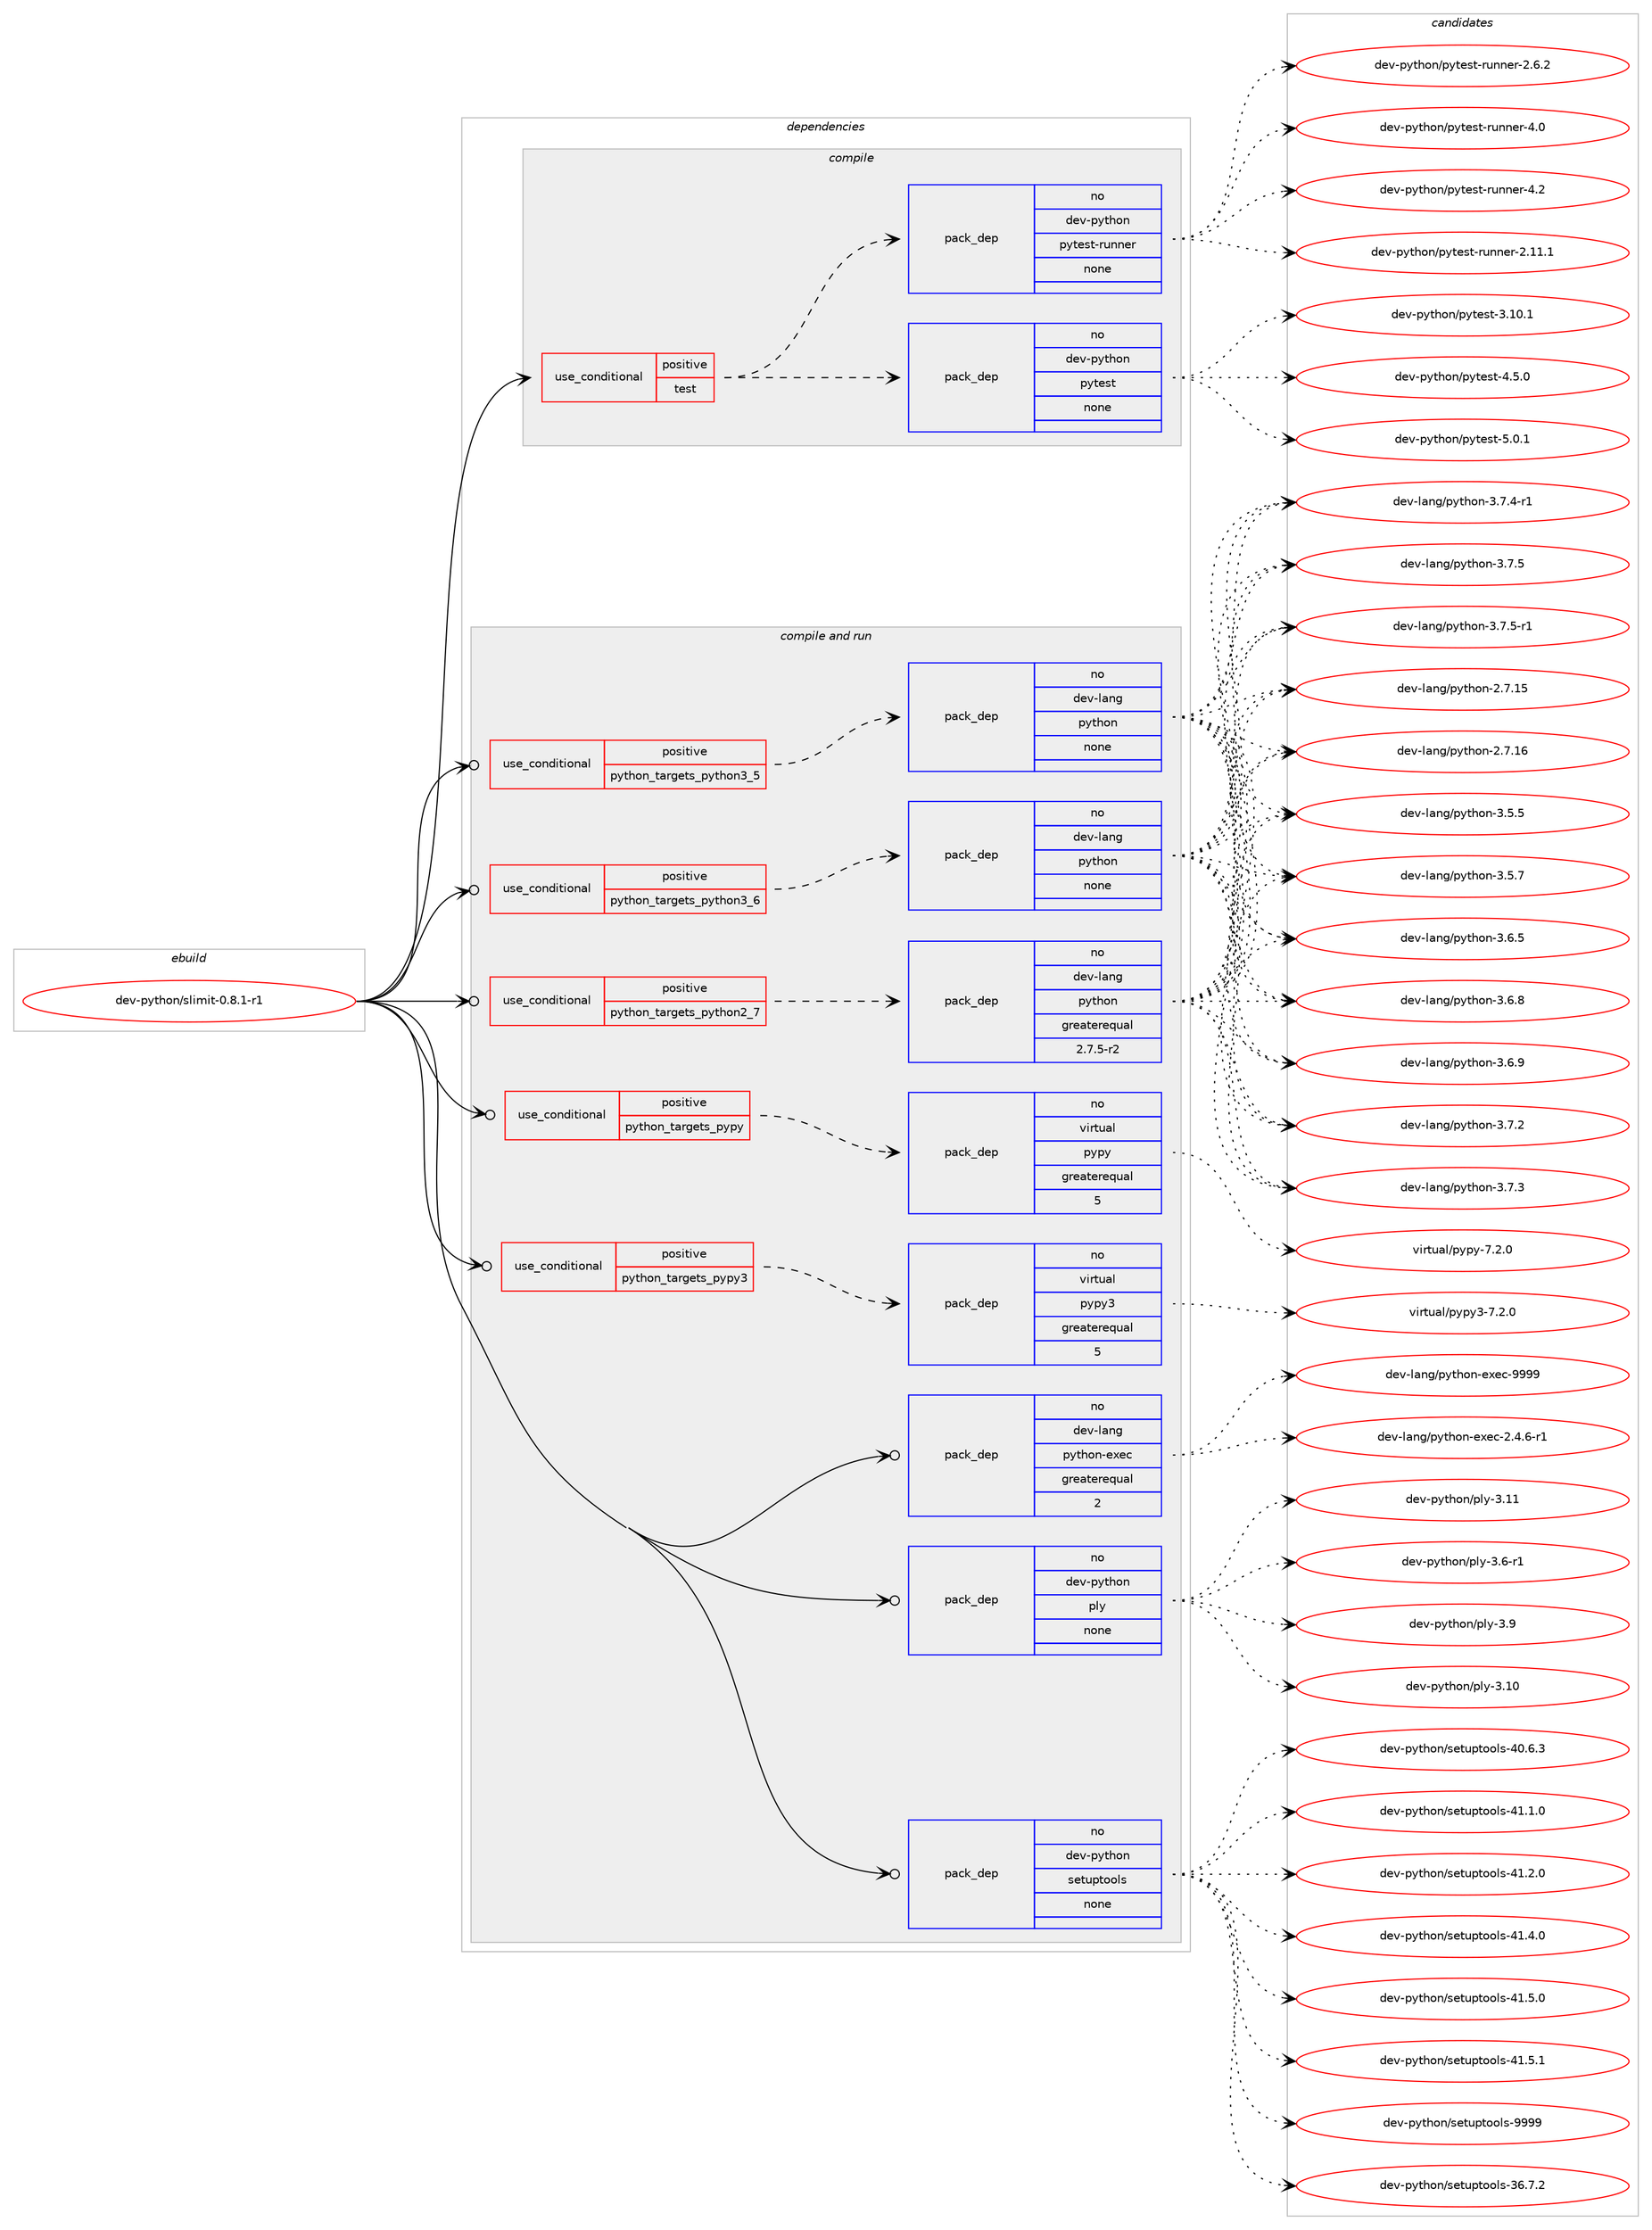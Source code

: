 digraph prolog {

# *************
# Graph options
# *************

newrank=true;
concentrate=true;
compound=true;
graph [rankdir=LR,fontname=Helvetica,fontsize=10,ranksep=1.5];#, ranksep=2.5, nodesep=0.2];
edge  [arrowhead=vee];
node  [fontname=Helvetica,fontsize=10];

# **********
# The ebuild
# **********

subgraph cluster_leftcol {
color=gray;
rank=same;
label=<<i>ebuild</i>>;
id [label="dev-python/slimit-0.8.1-r1", color=red, width=4, href="../dev-python/slimit-0.8.1-r1.svg"];
}

# ****************
# The dependencies
# ****************

subgraph cluster_midcol {
color=gray;
label=<<i>dependencies</i>>;
subgraph cluster_compile {
fillcolor="#eeeeee";
style=filled;
label=<<i>compile</i>>;
subgraph cond149451 {
dependency637488 [label=<<TABLE BORDER="0" CELLBORDER="1" CELLSPACING="0" CELLPADDING="4"><TR><TD ROWSPAN="3" CELLPADDING="10">use_conditional</TD></TR><TR><TD>positive</TD></TR><TR><TD>test</TD></TR></TABLE>>, shape=none, color=red];
subgraph pack476156 {
dependency637489 [label=<<TABLE BORDER="0" CELLBORDER="1" CELLSPACING="0" CELLPADDING="4" WIDTH="220"><TR><TD ROWSPAN="6" CELLPADDING="30">pack_dep</TD></TR><TR><TD WIDTH="110">no</TD></TR><TR><TD>dev-python</TD></TR><TR><TD>pytest</TD></TR><TR><TD>none</TD></TR><TR><TD></TD></TR></TABLE>>, shape=none, color=blue];
}
dependency637488:e -> dependency637489:w [weight=20,style="dashed",arrowhead="vee"];
subgraph pack476157 {
dependency637490 [label=<<TABLE BORDER="0" CELLBORDER="1" CELLSPACING="0" CELLPADDING="4" WIDTH="220"><TR><TD ROWSPAN="6" CELLPADDING="30">pack_dep</TD></TR><TR><TD WIDTH="110">no</TD></TR><TR><TD>dev-python</TD></TR><TR><TD>pytest-runner</TD></TR><TR><TD>none</TD></TR><TR><TD></TD></TR></TABLE>>, shape=none, color=blue];
}
dependency637488:e -> dependency637490:w [weight=20,style="dashed",arrowhead="vee"];
}
id:e -> dependency637488:w [weight=20,style="solid",arrowhead="vee"];
}
subgraph cluster_compileandrun {
fillcolor="#eeeeee";
style=filled;
label=<<i>compile and run</i>>;
subgraph cond149452 {
dependency637491 [label=<<TABLE BORDER="0" CELLBORDER="1" CELLSPACING="0" CELLPADDING="4"><TR><TD ROWSPAN="3" CELLPADDING="10">use_conditional</TD></TR><TR><TD>positive</TD></TR><TR><TD>python_targets_pypy</TD></TR></TABLE>>, shape=none, color=red];
subgraph pack476158 {
dependency637492 [label=<<TABLE BORDER="0" CELLBORDER="1" CELLSPACING="0" CELLPADDING="4" WIDTH="220"><TR><TD ROWSPAN="6" CELLPADDING="30">pack_dep</TD></TR><TR><TD WIDTH="110">no</TD></TR><TR><TD>virtual</TD></TR><TR><TD>pypy</TD></TR><TR><TD>greaterequal</TD></TR><TR><TD>5</TD></TR></TABLE>>, shape=none, color=blue];
}
dependency637491:e -> dependency637492:w [weight=20,style="dashed",arrowhead="vee"];
}
id:e -> dependency637491:w [weight=20,style="solid",arrowhead="odotvee"];
subgraph cond149453 {
dependency637493 [label=<<TABLE BORDER="0" CELLBORDER="1" CELLSPACING="0" CELLPADDING="4"><TR><TD ROWSPAN="3" CELLPADDING="10">use_conditional</TD></TR><TR><TD>positive</TD></TR><TR><TD>python_targets_pypy3</TD></TR></TABLE>>, shape=none, color=red];
subgraph pack476159 {
dependency637494 [label=<<TABLE BORDER="0" CELLBORDER="1" CELLSPACING="0" CELLPADDING="4" WIDTH="220"><TR><TD ROWSPAN="6" CELLPADDING="30">pack_dep</TD></TR><TR><TD WIDTH="110">no</TD></TR><TR><TD>virtual</TD></TR><TR><TD>pypy3</TD></TR><TR><TD>greaterequal</TD></TR><TR><TD>5</TD></TR></TABLE>>, shape=none, color=blue];
}
dependency637493:e -> dependency637494:w [weight=20,style="dashed",arrowhead="vee"];
}
id:e -> dependency637493:w [weight=20,style="solid",arrowhead="odotvee"];
subgraph cond149454 {
dependency637495 [label=<<TABLE BORDER="0" CELLBORDER="1" CELLSPACING="0" CELLPADDING="4"><TR><TD ROWSPAN="3" CELLPADDING="10">use_conditional</TD></TR><TR><TD>positive</TD></TR><TR><TD>python_targets_python2_7</TD></TR></TABLE>>, shape=none, color=red];
subgraph pack476160 {
dependency637496 [label=<<TABLE BORDER="0" CELLBORDER="1" CELLSPACING="0" CELLPADDING="4" WIDTH="220"><TR><TD ROWSPAN="6" CELLPADDING="30">pack_dep</TD></TR><TR><TD WIDTH="110">no</TD></TR><TR><TD>dev-lang</TD></TR><TR><TD>python</TD></TR><TR><TD>greaterequal</TD></TR><TR><TD>2.7.5-r2</TD></TR></TABLE>>, shape=none, color=blue];
}
dependency637495:e -> dependency637496:w [weight=20,style="dashed",arrowhead="vee"];
}
id:e -> dependency637495:w [weight=20,style="solid",arrowhead="odotvee"];
subgraph cond149455 {
dependency637497 [label=<<TABLE BORDER="0" CELLBORDER="1" CELLSPACING="0" CELLPADDING="4"><TR><TD ROWSPAN="3" CELLPADDING="10">use_conditional</TD></TR><TR><TD>positive</TD></TR><TR><TD>python_targets_python3_5</TD></TR></TABLE>>, shape=none, color=red];
subgraph pack476161 {
dependency637498 [label=<<TABLE BORDER="0" CELLBORDER="1" CELLSPACING="0" CELLPADDING="4" WIDTH="220"><TR><TD ROWSPAN="6" CELLPADDING="30">pack_dep</TD></TR><TR><TD WIDTH="110">no</TD></TR><TR><TD>dev-lang</TD></TR><TR><TD>python</TD></TR><TR><TD>none</TD></TR><TR><TD></TD></TR></TABLE>>, shape=none, color=blue];
}
dependency637497:e -> dependency637498:w [weight=20,style="dashed",arrowhead="vee"];
}
id:e -> dependency637497:w [weight=20,style="solid",arrowhead="odotvee"];
subgraph cond149456 {
dependency637499 [label=<<TABLE BORDER="0" CELLBORDER="1" CELLSPACING="0" CELLPADDING="4"><TR><TD ROWSPAN="3" CELLPADDING="10">use_conditional</TD></TR><TR><TD>positive</TD></TR><TR><TD>python_targets_python3_6</TD></TR></TABLE>>, shape=none, color=red];
subgraph pack476162 {
dependency637500 [label=<<TABLE BORDER="0" CELLBORDER="1" CELLSPACING="0" CELLPADDING="4" WIDTH="220"><TR><TD ROWSPAN="6" CELLPADDING="30">pack_dep</TD></TR><TR><TD WIDTH="110">no</TD></TR><TR><TD>dev-lang</TD></TR><TR><TD>python</TD></TR><TR><TD>none</TD></TR><TR><TD></TD></TR></TABLE>>, shape=none, color=blue];
}
dependency637499:e -> dependency637500:w [weight=20,style="dashed",arrowhead="vee"];
}
id:e -> dependency637499:w [weight=20,style="solid",arrowhead="odotvee"];
subgraph pack476163 {
dependency637501 [label=<<TABLE BORDER="0" CELLBORDER="1" CELLSPACING="0" CELLPADDING="4" WIDTH="220"><TR><TD ROWSPAN="6" CELLPADDING="30">pack_dep</TD></TR><TR><TD WIDTH="110">no</TD></TR><TR><TD>dev-lang</TD></TR><TR><TD>python-exec</TD></TR><TR><TD>greaterequal</TD></TR><TR><TD>2</TD></TR></TABLE>>, shape=none, color=blue];
}
id:e -> dependency637501:w [weight=20,style="solid",arrowhead="odotvee"];
subgraph pack476164 {
dependency637502 [label=<<TABLE BORDER="0" CELLBORDER="1" CELLSPACING="0" CELLPADDING="4" WIDTH="220"><TR><TD ROWSPAN="6" CELLPADDING="30">pack_dep</TD></TR><TR><TD WIDTH="110">no</TD></TR><TR><TD>dev-python</TD></TR><TR><TD>ply</TD></TR><TR><TD>none</TD></TR><TR><TD></TD></TR></TABLE>>, shape=none, color=blue];
}
id:e -> dependency637502:w [weight=20,style="solid",arrowhead="odotvee"];
subgraph pack476165 {
dependency637503 [label=<<TABLE BORDER="0" CELLBORDER="1" CELLSPACING="0" CELLPADDING="4" WIDTH="220"><TR><TD ROWSPAN="6" CELLPADDING="30">pack_dep</TD></TR><TR><TD WIDTH="110">no</TD></TR><TR><TD>dev-python</TD></TR><TR><TD>setuptools</TD></TR><TR><TD>none</TD></TR><TR><TD></TD></TR></TABLE>>, shape=none, color=blue];
}
id:e -> dependency637503:w [weight=20,style="solid",arrowhead="odotvee"];
}
subgraph cluster_run {
fillcolor="#eeeeee";
style=filled;
label=<<i>run</i>>;
}
}

# **************
# The candidates
# **************

subgraph cluster_choices {
rank=same;
color=gray;
label=<<i>candidates</i>>;

subgraph choice476156 {
color=black;
nodesep=1;
choice100101118451121211161041111104711212111610111511645514649484649 [label="dev-python/pytest-3.10.1", color=red, width=4,href="../dev-python/pytest-3.10.1.svg"];
choice1001011184511212111610411111047112121116101115116455246534648 [label="dev-python/pytest-4.5.0", color=red, width=4,href="../dev-python/pytest-4.5.0.svg"];
choice1001011184511212111610411111047112121116101115116455346484649 [label="dev-python/pytest-5.0.1", color=red, width=4,href="../dev-python/pytest-5.0.1.svg"];
dependency637489:e -> choice100101118451121211161041111104711212111610111511645514649484649:w [style=dotted,weight="100"];
dependency637489:e -> choice1001011184511212111610411111047112121116101115116455246534648:w [style=dotted,weight="100"];
dependency637489:e -> choice1001011184511212111610411111047112121116101115116455346484649:w [style=dotted,weight="100"];
}
subgraph choice476157 {
color=black;
nodesep=1;
choice10010111845112121116104111110471121211161011151164511411711011010111445504649494649 [label="dev-python/pytest-runner-2.11.1", color=red, width=4,href="../dev-python/pytest-runner-2.11.1.svg"];
choice100101118451121211161041111104711212111610111511645114117110110101114455046544650 [label="dev-python/pytest-runner-2.6.2", color=red, width=4,href="../dev-python/pytest-runner-2.6.2.svg"];
choice10010111845112121116104111110471121211161011151164511411711011010111445524648 [label="dev-python/pytest-runner-4.0", color=red, width=4,href="../dev-python/pytest-runner-4.0.svg"];
choice10010111845112121116104111110471121211161011151164511411711011010111445524650 [label="dev-python/pytest-runner-4.2", color=red, width=4,href="../dev-python/pytest-runner-4.2.svg"];
dependency637490:e -> choice10010111845112121116104111110471121211161011151164511411711011010111445504649494649:w [style=dotted,weight="100"];
dependency637490:e -> choice100101118451121211161041111104711212111610111511645114117110110101114455046544650:w [style=dotted,weight="100"];
dependency637490:e -> choice10010111845112121116104111110471121211161011151164511411711011010111445524648:w [style=dotted,weight="100"];
dependency637490:e -> choice10010111845112121116104111110471121211161011151164511411711011010111445524650:w [style=dotted,weight="100"];
}
subgraph choice476158 {
color=black;
nodesep=1;
choice1181051141161179710847112121112121455546504648 [label="virtual/pypy-7.2.0", color=red, width=4,href="../virtual/pypy-7.2.0.svg"];
dependency637492:e -> choice1181051141161179710847112121112121455546504648:w [style=dotted,weight="100"];
}
subgraph choice476159 {
color=black;
nodesep=1;
choice118105114116117971084711212111212151455546504648 [label="virtual/pypy3-7.2.0", color=red, width=4,href="../virtual/pypy3-7.2.0.svg"];
dependency637494:e -> choice118105114116117971084711212111212151455546504648:w [style=dotted,weight="100"];
}
subgraph choice476160 {
color=black;
nodesep=1;
choice10010111845108971101034711212111610411111045504655464953 [label="dev-lang/python-2.7.15", color=red, width=4,href="../dev-lang/python-2.7.15.svg"];
choice10010111845108971101034711212111610411111045504655464954 [label="dev-lang/python-2.7.16", color=red, width=4,href="../dev-lang/python-2.7.16.svg"];
choice100101118451089711010347112121116104111110455146534653 [label="dev-lang/python-3.5.5", color=red, width=4,href="../dev-lang/python-3.5.5.svg"];
choice100101118451089711010347112121116104111110455146534655 [label="dev-lang/python-3.5.7", color=red, width=4,href="../dev-lang/python-3.5.7.svg"];
choice100101118451089711010347112121116104111110455146544653 [label="dev-lang/python-3.6.5", color=red, width=4,href="../dev-lang/python-3.6.5.svg"];
choice100101118451089711010347112121116104111110455146544656 [label="dev-lang/python-3.6.8", color=red, width=4,href="../dev-lang/python-3.6.8.svg"];
choice100101118451089711010347112121116104111110455146544657 [label="dev-lang/python-3.6.9", color=red, width=4,href="../dev-lang/python-3.6.9.svg"];
choice100101118451089711010347112121116104111110455146554650 [label="dev-lang/python-3.7.2", color=red, width=4,href="../dev-lang/python-3.7.2.svg"];
choice100101118451089711010347112121116104111110455146554651 [label="dev-lang/python-3.7.3", color=red, width=4,href="../dev-lang/python-3.7.3.svg"];
choice1001011184510897110103471121211161041111104551465546524511449 [label="dev-lang/python-3.7.4-r1", color=red, width=4,href="../dev-lang/python-3.7.4-r1.svg"];
choice100101118451089711010347112121116104111110455146554653 [label="dev-lang/python-3.7.5", color=red, width=4,href="../dev-lang/python-3.7.5.svg"];
choice1001011184510897110103471121211161041111104551465546534511449 [label="dev-lang/python-3.7.5-r1", color=red, width=4,href="../dev-lang/python-3.7.5-r1.svg"];
dependency637496:e -> choice10010111845108971101034711212111610411111045504655464953:w [style=dotted,weight="100"];
dependency637496:e -> choice10010111845108971101034711212111610411111045504655464954:w [style=dotted,weight="100"];
dependency637496:e -> choice100101118451089711010347112121116104111110455146534653:w [style=dotted,weight="100"];
dependency637496:e -> choice100101118451089711010347112121116104111110455146534655:w [style=dotted,weight="100"];
dependency637496:e -> choice100101118451089711010347112121116104111110455146544653:w [style=dotted,weight="100"];
dependency637496:e -> choice100101118451089711010347112121116104111110455146544656:w [style=dotted,weight="100"];
dependency637496:e -> choice100101118451089711010347112121116104111110455146544657:w [style=dotted,weight="100"];
dependency637496:e -> choice100101118451089711010347112121116104111110455146554650:w [style=dotted,weight="100"];
dependency637496:e -> choice100101118451089711010347112121116104111110455146554651:w [style=dotted,weight="100"];
dependency637496:e -> choice1001011184510897110103471121211161041111104551465546524511449:w [style=dotted,weight="100"];
dependency637496:e -> choice100101118451089711010347112121116104111110455146554653:w [style=dotted,weight="100"];
dependency637496:e -> choice1001011184510897110103471121211161041111104551465546534511449:w [style=dotted,weight="100"];
}
subgraph choice476161 {
color=black;
nodesep=1;
choice10010111845108971101034711212111610411111045504655464953 [label="dev-lang/python-2.7.15", color=red, width=4,href="../dev-lang/python-2.7.15.svg"];
choice10010111845108971101034711212111610411111045504655464954 [label="dev-lang/python-2.7.16", color=red, width=4,href="../dev-lang/python-2.7.16.svg"];
choice100101118451089711010347112121116104111110455146534653 [label="dev-lang/python-3.5.5", color=red, width=4,href="../dev-lang/python-3.5.5.svg"];
choice100101118451089711010347112121116104111110455146534655 [label="dev-lang/python-3.5.7", color=red, width=4,href="../dev-lang/python-3.5.7.svg"];
choice100101118451089711010347112121116104111110455146544653 [label="dev-lang/python-3.6.5", color=red, width=4,href="../dev-lang/python-3.6.5.svg"];
choice100101118451089711010347112121116104111110455146544656 [label="dev-lang/python-3.6.8", color=red, width=4,href="../dev-lang/python-3.6.8.svg"];
choice100101118451089711010347112121116104111110455146544657 [label="dev-lang/python-3.6.9", color=red, width=4,href="../dev-lang/python-3.6.9.svg"];
choice100101118451089711010347112121116104111110455146554650 [label="dev-lang/python-3.7.2", color=red, width=4,href="../dev-lang/python-3.7.2.svg"];
choice100101118451089711010347112121116104111110455146554651 [label="dev-lang/python-3.7.3", color=red, width=4,href="../dev-lang/python-3.7.3.svg"];
choice1001011184510897110103471121211161041111104551465546524511449 [label="dev-lang/python-3.7.4-r1", color=red, width=4,href="../dev-lang/python-3.7.4-r1.svg"];
choice100101118451089711010347112121116104111110455146554653 [label="dev-lang/python-3.7.5", color=red, width=4,href="../dev-lang/python-3.7.5.svg"];
choice1001011184510897110103471121211161041111104551465546534511449 [label="dev-lang/python-3.7.5-r1", color=red, width=4,href="../dev-lang/python-3.7.5-r1.svg"];
dependency637498:e -> choice10010111845108971101034711212111610411111045504655464953:w [style=dotted,weight="100"];
dependency637498:e -> choice10010111845108971101034711212111610411111045504655464954:w [style=dotted,weight="100"];
dependency637498:e -> choice100101118451089711010347112121116104111110455146534653:w [style=dotted,weight="100"];
dependency637498:e -> choice100101118451089711010347112121116104111110455146534655:w [style=dotted,weight="100"];
dependency637498:e -> choice100101118451089711010347112121116104111110455146544653:w [style=dotted,weight="100"];
dependency637498:e -> choice100101118451089711010347112121116104111110455146544656:w [style=dotted,weight="100"];
dependency637498:e -> choice100101118451089711010347112121116104111110455146544657:w [style=dotted,weight="100"];
dependency637498:e -> choice100101118451089711010347112121116104111110455146554650:w [style=dotted,weight="100"];
dependency637498:e -> choice100101118451089711010347112121116104111110455146554651:w [style=dotted,weight="100"];
dependency637498:e -> choice1001011184510897110103471121211161041111104551465546524511449:w [style=dotted,weight="100"];
dependency637498:e -> choice100101118451089711010347112121116104111110455146554653:w [style=dotted,weight="100"];
dependency637498:e -> choice1001011184510897110103471121211161041111104551465546534511449:w [style=dotted,weight="100"];
}
subgraph choice476162 {
color=black;
nodesep=1;
choice10010111845108971101034711212111610411111045504655464953 [label="dev-lang/python-2.7.15", color=red, width=4,href="../dev-lang/python-2.7.15.svg"];
choice10010111845108971101034711212111610411111045504655464954 [label="dev-lang/python-2.7.16", color=red, width=4,href="../dev-lang/python-2.7.16.svg"];
choice100101118451089711010347112121116104111110455146534653 [label="dev-lang/python-3.5.5", color=red, width=4,href="../dev-lang/python-3.5.5.svg"];
choice100101118451089711010347112121116104111110455146534655 [label="dev-lang/python-3.5.7", color=red, width=4,href="../dev-lang/python-3.5.7.svg"];
choice100101118451089711010347112121116104111110455146544653 [label="dev-lang/python-3.6.5", color=red, width=4,href="../dev-lang/python-3.6.5.svg"];
choice100101118451089711010347112121116104111110455146544656 [label="dev-lang/python-3.6.8", color=red, width=4,href="../dev-lang/python-3.6.8.svg"];
choice100101118451089711010347112121116104111110455146544657 [label="dev-lang/python-3.6.9", color=red, width=4,href="../dev-lang/python-3.6.9.svg"];
choice100101118451089711010347112121116104111110455146554650 [label="dev-lang/python-3.7.2", color=red, width=4,href="../dev-lang/python-3.7.2.svg"];
choice100101118451089711010347112121116104111110455146554651 [label="dev-lang/python-3.7.3", color=red, width=4,href="../dev-lang/python-3.7.3.svg"];
choice1001011184510897110103471121211161041111104551465546524511449 [label="dev-lang/python-3.7.4-r1", color=red, width=4,href="../dev-lang/python-3.7.4-r1.svg"];
choice100101118451089711010347112121116104111110455146554653 [label="dev-lang/python-3.7.5", color=red, width=4,href="../dev-lang/python-3.7.5.svg"];
choice1001011184510897110103471121211161041111104551465546534511449 [label="dev-lang/python-3.7.5-r1", color=red, width=4,href="../dev-lang/python-3.7.5-r1.svg"];
dependency637500:e -> choice10010111845108971101034711212111610411111045504655464953:w [style=dotted,weight="100"];
dependency637500:e -> choice10010111845108971101034711212111610411111045504655464954:w [style=dotted,weight="100"];
dependency637500:e -> choice100101118451089711010347112121116104111110455146534653:w [style=dotted,weight="100"];
dependency637500:e -> choice100101118451089711010347112121116104111110455146534655:w [style=dotted,weight="100"];
dependency637500:e -> choice100101118451089711010347112121116104111110455146544653:w [style=dotted,weight="100"];
dependency637500:e -> choice100101118451089711010347112121116104111110455146544656:w [style=dotted,weight="100"];
dependency637500:e -> choice100101118451089711010347112121116104111110455146544657:w [style=dotted,weight="100"];
dependency637500:e -> choice100101118451089711010347112121116104111110455146554650:w [style=dotted,weight="100"];
dependency637500:e -> choice100101118451089711010347112121116104111110455146554651:w [style=dotted,weight="100"];
dependency637500:e -> choice1001011184510897110103471121211161041111104551465546524511449:w [style=dotted,weight="100"];
dependency637500:e -> choice100101118451089711010347112121116104111110455146554653:w [style=dotted,weight="100"];
dependency637500:e -> choice1001011184510897110103471121211161041111104551465546534511449:w [style=dotted,weight="100"];
}
subgraph choice476163 {
color=black;
nodesep=1;
choice10010111845108971101034711212111610411111045101120101994550465246544511449 [label="dev-lang/python-exec-2.4.6-r1", color=red, width=4,href="../dev-lang/python-exec-2.4.6-r1.svg"];
choice10010111845108971101034711212111610411111045101120101994557575757 [label="dev-lang/python-exec-9999", color=red, width=4,href="../dev-lang/python-exec-9999.svg"];
dependency637501:e -> choice10010111845108971101034711212111610411111045101120101994550465246544511449:w [style=dotted,weight="100"];
dependency637501:e -> choice10010111845108971101034711212111610411111045101120101994557575757:w [style=dotted,weight="100"];
}
subgraph choice476164 {
color=black;
nodesep=1;
choice10010111845112121116104111110471121081214551464948 [label="dev-python/ply-3.10", color=red, width=4,href="../dev-python/ply-3.10.svg"];
choice10010111845112121116104111110471121081214551464949 [label="dev-python/ply-3.11", color=red, width=4,href="../dev-python/ply-3.11.svg"];
choice1001011184511212111610411111047112108121455146544511449 [label="dev-python/ply-3.6-r1", color=red, width=4,href="../dev-python/ply-3.6-r1.svg"];
choice100101118451121211161041111104711210812145514657 [label="dev-python/ply-3.9", color=red, width=4,href="../dev-python/ply-3.9.svg"];
dependency637502:e -> choice10010111845112121116104111110471121081214551464948:w [style=dotted,weight="100"];
dependency637502:e -> choice10010111845112121116104111110471121081214551464949:w [style=dotted,weight="100"];
dependency637502:e -> choice1001011184511212111610411111047112108121455146544511449:w [style=dotted,weight="100"];
dependency637502:e -> choice100101118451121211161041111104711210812145514657:w [style=dotted,weight="100"];
}
subgraph choice476165 {
color=black;
nodesep=1;
choice100101118451121211161041111104711510111611711211611111110811545515446554650 [label="dev-python/setuptools-36.7.2", color=red, width=4,href="../dev-python/setuptools-36.7.2.svg"];
choice100101118451121211161041111104711510111611711211611111110811545524846544651 [label="dev-python/setuptools-40.6.3", color=red, width=4,href="../dev-python/setuptools-40.6.3.svg"];
choice100101118451121211161041111104711510111611711211611111110811545524946494648 [label="dev-python/setuptools-41.1.0", color=red, width=4,href="../dev-python/setuptools-41.1.0.svg"];
choice100101118451121211161041111104711510111611711211611111110811545524946504648 [label="dev-python/setuptools-41.2.0", color=red, width=4,href="../dev-python/setuptools-41.2.0.svg"];
choice100101118451121211161041111104711510111611711211611111110811545524946524648 [label="dev-python/setuptools-41.4.0", color=red, width=4,href="../dev-python/setuptools-41.4.0.svg"];
choice100101118451121211161041111104711510111611711211611111110811545524946534648 [label="dev-python/setuptools-41.5.0", color=red, width=4,href="../dev-python/setuptools-41.5.0.svg"];
choice100101118451121211161041111104711510111611711211611111110811545524946534649 [label="dev-python/setuptools-41.5.1", color=red, width=4,href="../dev-python/setuptools-41.5.1.svg"];
choice10010111845112121116104111110471151011161171121161111111081154557575757 [label="dev-python/setuptools-9999", color=red, width=4,href="../dev-python/setuptools-9999.svg"];
dependency637503:e -> choice100101118451121211161041111104711510111611711211611111110811545515446554650:w [style=dotted,weight="100"];
dependency637503:e -> choice100101118451121211161041111104711510111611711211611111110811545524846544651:w [style=dotted,weight="100"];
dependency637503:e -> choice100101118451121211161041111104711510111611711211611111110811545524946494648:w [style=dotted,weight="100"];
dependency637503:e -> choice100101118451121211161041111104711510111611711211611111110811545524946504648:w [style=dotted,weight="100"];
dependency637503:e -> choice100101118451121211161041111104711510111611711211611111110811545524946524648:w [style=dotted,weight="100"];
dependency637503:e -> choice100101118451121211161041111104711510111611711211611111110811545524946534648:w [style=dotted,weight="100"];
dependency637503:e -> choice100101118451121211161041111104711510111611711211611111110811545524946534649:w [style=dotted,weight="100"];
dependency637503:e -> choice10010111845112121116104111110471151011161171121161111111081154557575757:w [style=dotted,weight="100"];
}
}

}
